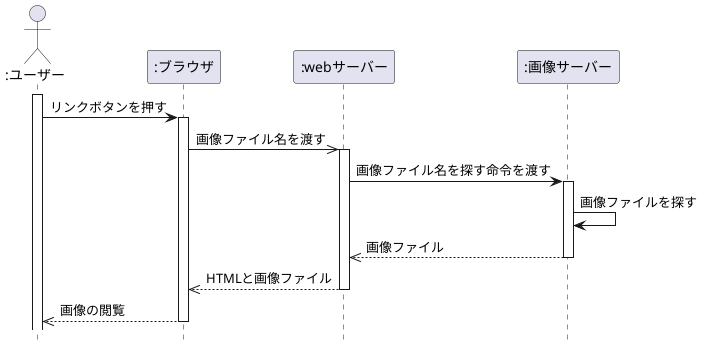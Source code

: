 @startuml

hide footbox
Actor ":ユーザー" as user
participant ":ブラウザ" as burauza 
participant ":webサーバー" as entity1 
participant ":画像サーバー" as entity2  


    activate user
    user -> burauza: リンクボタンを押す

    activate burauza
        burauza ->> entity1: 画像ファイル名を渡す
        activate entity1


        entity1 -> entity2: 画像ファイル名を探す命令を渡す
        
        activate entity2
    entity2 -> entity2 :画像ファイルを探す
            entity1 <<-- entity2:画像ファイル
        deactivate entity2

      
            burauza <<-- entity1:HTMLと画像ファイル
            deactivate entity1
            
        user <<-- burauza:画像の閲覧

        deactivate burauza




@enduml